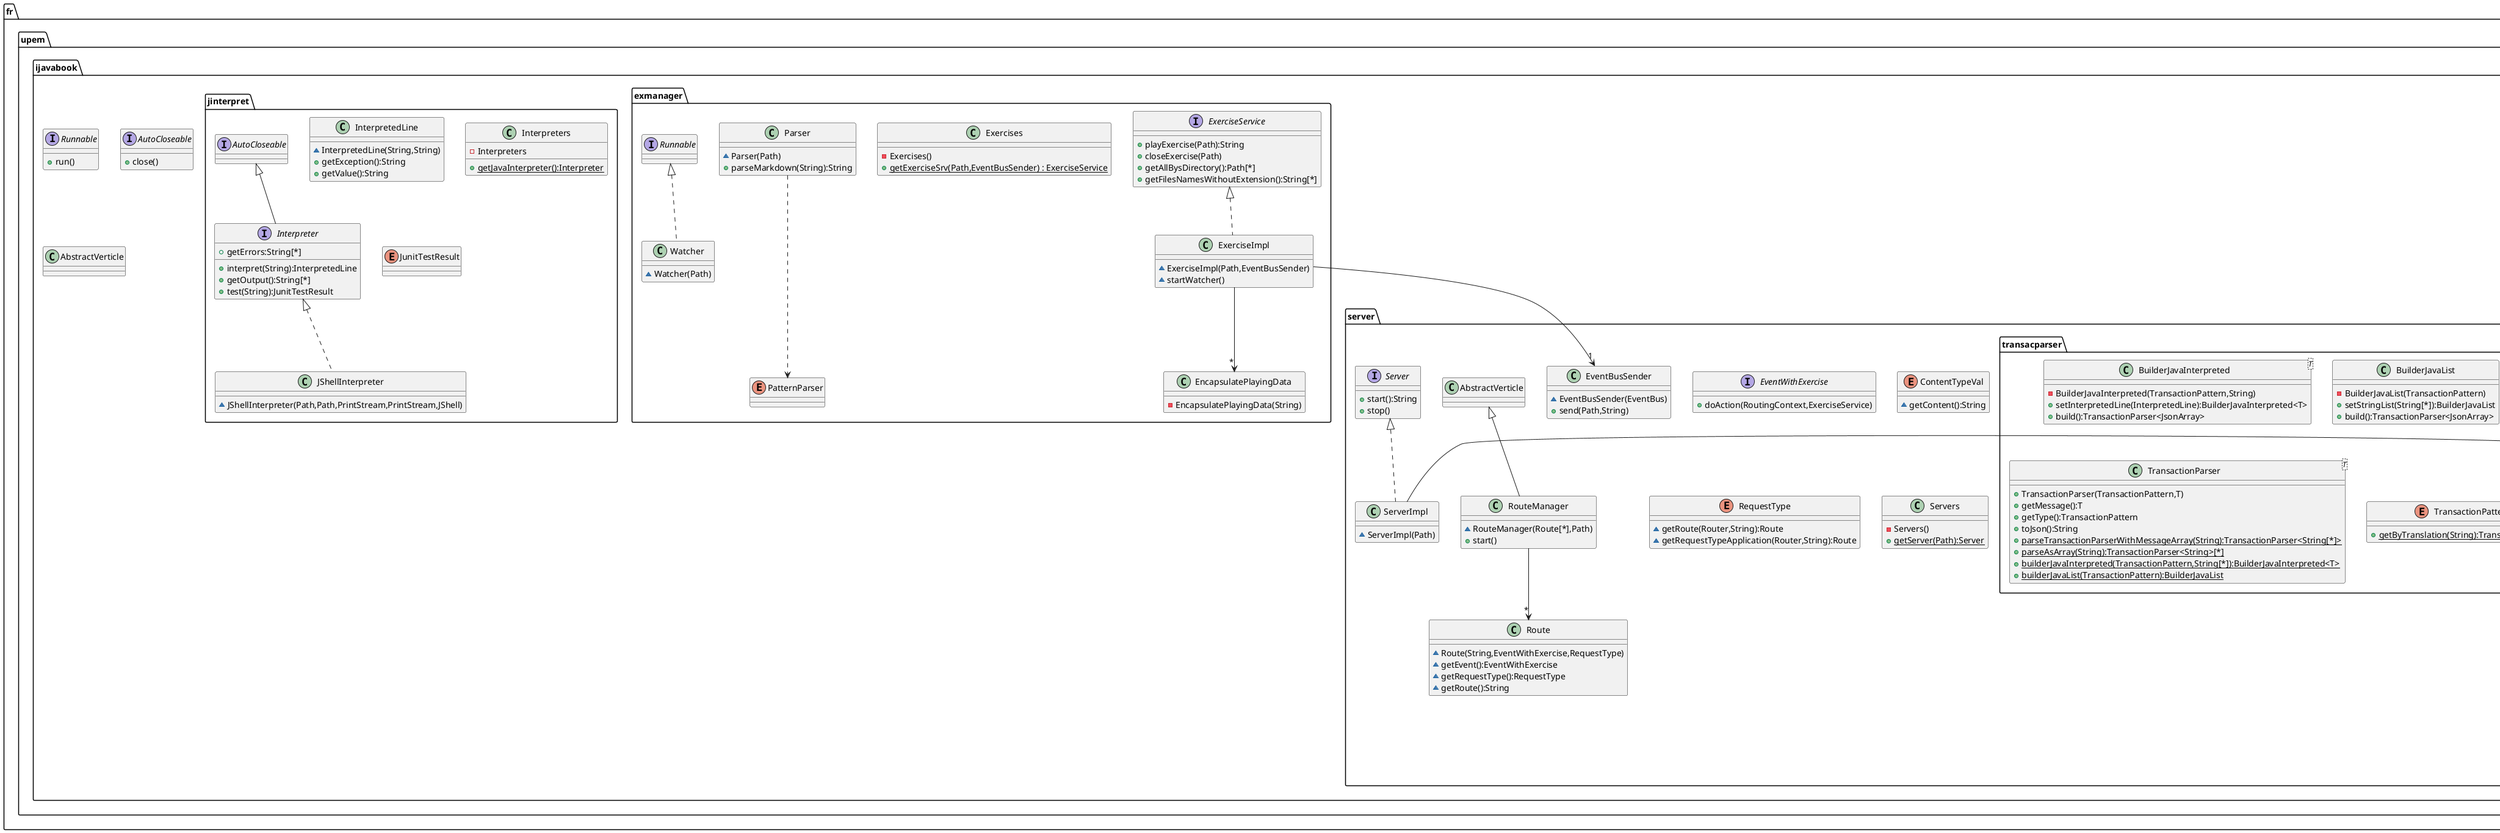 @startuml
package fr.upem.ijavabook{
    Interface Runnable{
        +run()
    }
    Interface AutoCloseable{
        +close()
    }

    class AbstractVerticle

    package exmanager{
        interface ExerciseService{
            +playExercise(Path):String
            +closeExercise(Path)
            +getAllBysDirectory():Path[*]
            +getFilesNamesWithoutExtension():String[*]
        }

        class EncapsulatePlayingData{
            - EncapsulatePlayingData(String)
        }
        enum PatternParser

        class ExerciseImpl implements ExerciseService{
            ~ ExerciseImpl(Path,EventBusSender)
            ~ startWatcher()
        }
        class Exercises{
            -Exercises()
            {static} + getExerciseSrv(Path,EventBusSender) : ExerciseService
        }
        class Parser{
            ~ Parser(Path)
            + parseMarkdown(String):String
        }
        class Watcher implements Runnable{
            ~Watcher(Path)
        }
        ExerciseImpl-->"*"EncapsulatePlayingData
        Parser ..->PatternParser
    }

    package jinterpret{
        class InterpretedLine{
            ~InterpretedLine(String,String)
            +getException():String
            +getValue():String
        }
        interface Interpreter extends AutoCloseable{
            +interpret(String):InterpretedLine
            +getOutput():String[*]
            +getErrors:String[*]
            +test(String):JunitTestResult
        }
        class JShellInterpreter implements Interpreter{
            ~JShellInterpreter(Path,Path,PrintStream,PrintStream,JShell)
        }
        class Interpreters{
            - Interpreters
            {static}+getJavaInterpreter():Interpreter
        }
        enum JunitTestResult
    }

    package server{

        interface EventWithExercise{
            +doAction(RoutingContext,ExerciseService)
        }
        class EventBusSender{
            ~EventBusSender(EventBus)
            +send(Path,String)
        }
        enum ContentTypeVal{
            ~getContent():String
        }
        enum RequestType{
           ~getRoute(Router,String):Route
           ~getRequestTypeApplication(Router,String):Route
        }
        class Route{
            ~Route(String,EventWithExercise,RequestType)
            ~getEvent():EventWithExercise
            ~getRequestType():RequestType
            ~getRoute():String

        }


        class RouteManager extends AbstractVerticle{
            ~RouteManager(Route[*],Path)
            +start()
        }

        interface Server{
            +start():String
            +stop()
        }
        class ServerImpl implements Server{
            ~ServerImpl(Path)
        }

        class Servers{
            -Servers()
            {static}+getServer(Path):Server
        }
        package manageclients{
            class Client implements Interpreter
            class ClientsManager{
                +newClient():int
                +getClientByToken(int):Client
                +rmClient(int)

            }

            Client-->Interpreter
            ClientsManager-->"*"Client
        }

        package transacparser{
            class BuilderJavaInterpreted<T>{
                -BuilderJavaInterpreted(TransactionPattern,String)
                +setInterpretedLine(InterpretedLine):BuilderJavaInterpreted<T>
                +build():TransactionParser<JsonArray>
            }

            class BuilderJavaList{
                -BuilderJavaList(TransactionPattern)
                +setStringList(String[*]):BuilderJavaList
                +build():TransactionParser<JsonArray>
            }

            class TransactionParser<T>{
                +TransactionParser(TransactionPattern,T)
                +getMessage():T
                +getType():TransactionPattern
                +toJson():String
                {static}+parseTransactionParserWithMessageArray(String):TransactionParser<String[*]>
                {static}+parseAsArray(String):TransactionParser<String>[*]
                {static}+builderJavaInterpreted(TransactionPattern,String[*]):BuilderJavaInterpreted<T>
                {static}+builderJavaList(TransactionPattern):BuilderJavaList
            }
            enum TransactionPattern{
                {static}+getByTranslation(String):TransactionPattern
            }
        }


        RouteManager-->"*"Route
        ExerciseImpl-->"1"EventBusSender
        ServerImpl->"1"ClientsManager
    }
}

@enduml